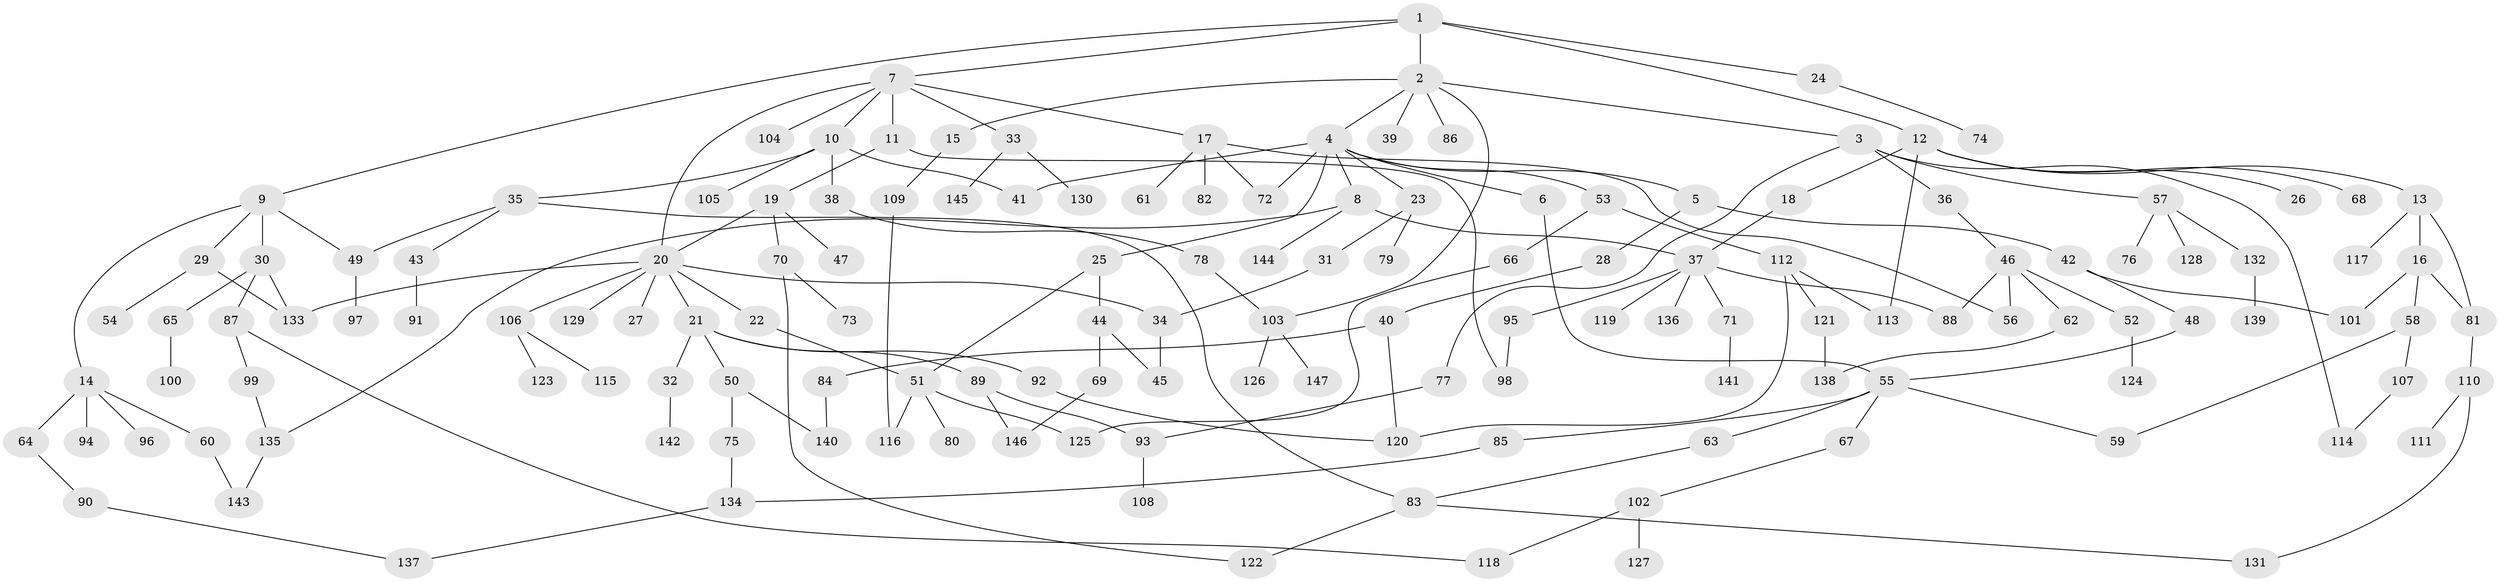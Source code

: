 // Generated by graph-tools (version 1.1) at 2025/10/02/27/25 16:10:51]
// undirected, 147 vertices, 182 edges
graph export_dot {
graph [start="1"]
  node [color=gray90,style=filled];
  1;
  2;
  3;
  4;
  5;
  6;
  7;
  8;
  9;
  10;
  11;
  12;
  13;
  14;
  15;
  16;
  17;
  18;
  19;
  20;
  21;
  22;
  23;
  24;
  25;
  26;
  27;
  28;
  29;
  30;
  31;
  32;
  33;
  34;
  35;
  36;
  37;
  38;
  39;
  40;
  41;
  42;
  43;
  44;
  45;
  46;
  47;
  48;
  49;
  50;
  51;
  52;
  53;
  54;
  55;
  56;
  57;
  58;
  59;
  60;
  61;
  62;
  63;
  64;
  65;
  66;
  67;
  68;
  69;
  70;
  71;
  72;
  73;
  74;
  75;
  76;
  77;
  78;
  79;
  80;
  81;
  82;
  83;
  84;
  85;
  86;
  87;
  88;
  89;
  90;
  91;
  92;
  93;
  94;
  95;
  96;
  97;
  98;
  99;
  100;
  101;
  102;
  103;
  104;
  105;
  106;
  107;
  108;
  109;
  110;
  111;
  112;
  113;
  114;
  115;
  116;
  117;
  118;
  119;
  120;
  121;
  122;
  123;
  124;
  125;
  126;
  127;
  128;
  129;
  130;
  131;
  132;
  133;
  134;
  135;
  136;
  137;
  138;
  139;
  140;
  141;
  142;
  143;
  144;
  145;
  146;
  147;
  1 -- 2;
  1 -- 7;
  1 -- 9;
  1 -- 12;
  1 -- 24;
  2 -- 3;
  2 -- 4;
  2 -- 15;
  2 -- 39;
  2 -- 86;
  2 -- 103;
  3 -- 36;
  3 -- 57;
  3 -- 77;
  3 -- 114;
  4 -- 5;
  4 -- 6;
  4 -- 8;
  4 -- 23;
  4 -- 25;
  4 -- 41;
  4 -- 53;
  4 -- 72;
  5 -- 28;
  5 -- 42;
  6 -- 55;
  7 -- 10;
  7 -- 11;
  7 -- 17;
  7 -- 33;
  7 -- 104;
  7 -- 20;
  8 -- 37;
  8 -- 135;
  8 -- 144;
  9 -- 14;
  9 -- 29;
  9 -- 30;
  9 -- 49;
  10 -- 35;
  10 -- 38;
  10 -- 105;
  10 -- 41;
  11 -- 19;
  11 -- 98;
  12 -- 13;
  12 -- 18;
  12 -- 26;
  12 -- 68;
  12 -- 113;
  13 -- 16;
  13 -- 117;
  13 -- 81;
  14 -- 60;
  14 -- 64;
  14 -- 94;
  14 -- 96;
  15 -- 109;
  16 -- 58;
  16 -- 81;
  16 -- 101;
  17 -- 61;
  17 -- 82;
  17 -- 56;
  17 -- 72;
  18 -- 37;
  19 -- 20;
  19 -- 47;
  19 -- 70;
  20 -- 21;
  20 -- 22;
  20 -- 27;
  20 -- 106;
  20 -- 129;
  20 -- 133;
  20 -- 34;
  21 -- 32;
  21 -- 50;
  21 -- 89;
  21 -- 92;
  22 -- 51;
  23 -- 31;
  23 -- 79;
  24 -- 74;
  25 -- 44;
  25 -- 51;
  28 -- 40;
  29 -- 54;
  29 -- 133;
  30 -- 65;
  30 -- 87;
  30 -- 133;
  31 -- 34;
  32 -- 142;
  33 -- 130;
  33 -- 145;
  34 -- 45;
  35 -- 43;
  35 -- 83;
  35 -- 49;
  36 -- 46;
  37 -- 71;
  37 -- 88;
  37 -- 95;
  37 -- 119;
  37 -- 136;
  38 -- 78;
  40 -- 84;
  40 -- 120;
  42 -- 48;
  42 -- 101;
  43 -- 91;
  44 -- 69;
  44 -- 45;
  46 -- 52;
  46 -- 56;
  46 -- 62;
  46 -- 88;
  48 -- 55;
  49 -- 97;
  50 -- 75;
  50 -- 140;
  51 -- 80;
  51 -- 116;
  51 -- 125;
  52 -- 124;
  53 -- 66;
  53 -- 112;
  55 -- 63;
  55 -- 67;
  55 -- 85;
  55 -- 59;
  57 -- 76;
  57 -- 128;
  57 -- 132;
  58 -- 59;
  58 -- 107;
  60 -- 143;
  62 -- 138;
  63 -- 83;
  64 -- 90;
  65 -- 100;
  66 -- 125;
  67 -- 102;
  69 -- 146;
  70 -- 73;
  70 -- 122;
  71 -- 141;
  75 -- 134;
  77 -- 93;
  78 -- 103;
  81 -- 110;
  83 -- 131;
  83 -- 122;
  84 -- 140;
  85 -- 134;
  87 -- 99;
  87 -- 118;
  89 -- 146;
  89 -- 93;
  90 -- 137;
  92 -- 120;
  93 -- 108;
  95 -- 98;
  99 -- 135;
  102 -- 118;
  102 -- 127;
  103 -- 126;
  103 -- 147;
  106 -- 115;
  106 -- 123;
  107 -- 114;
  109 -- 116;
  110 -- 111;
  110 -- 131;
  112 -- 120;
  112 -- 121;
  112 -- 113;
  121 -- 138;
  132 -- 139;
  134 -- 137;
  135 -- 143;
}
